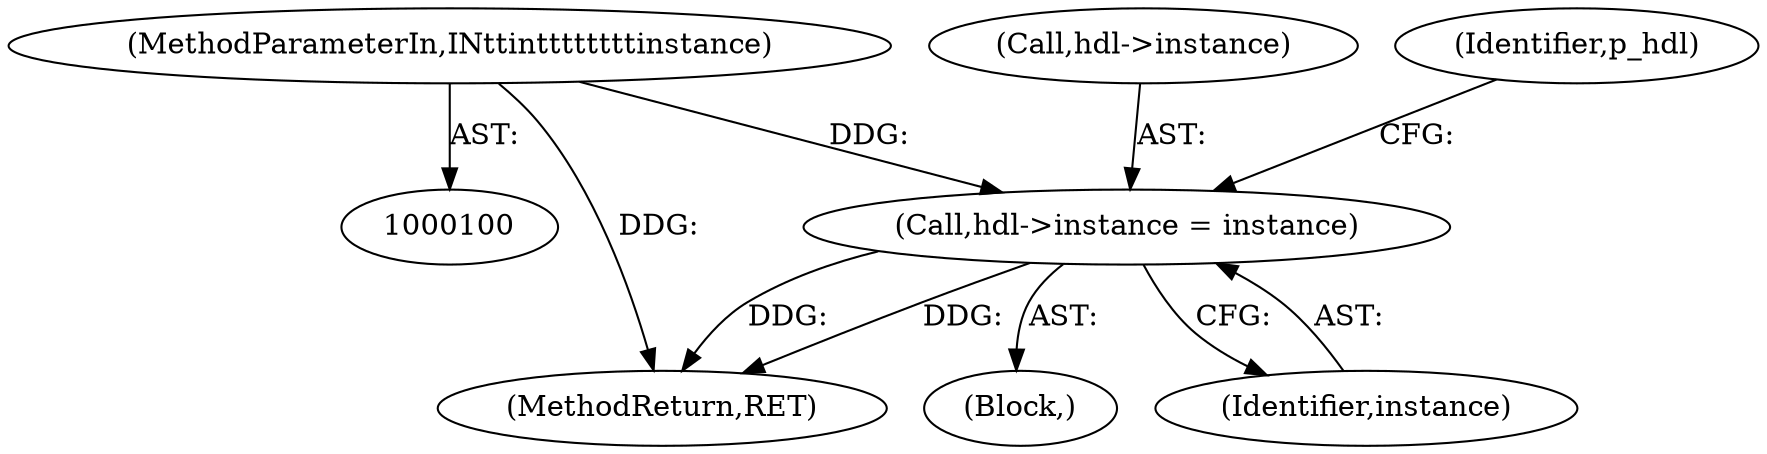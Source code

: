 digraph "0_opa-ff_c5759e7b76f5bf844be6c6641cc1b356bbc83869_2@pointer" {
"1000125" [label="(Call,hdl->instance = instance)"];
"1000102" [label="(MethodParameterIn,IN\t\tint\t\t\t\t\t\t\tinstance)"];
"1000180" [label="(MethodReturn,RET)"];
"1000105" [label="(Block,)"];
"1000102" [label="(MethodParameterIn,IN\t\tint\t\t\t\t\t\t\tinstance)"];
"1000126" [label="(Call,hdl->instance)"];
"1000125" [label="(Call,hdl->instance = instance)"];
"1000129" [label="(Identifier,instance)"];
"1000132" [label="(Identifier,p_hdl)"];
"1000125" -> "1000105"  [label="AST: "];
"1000125" -> "1000129"  [label="CFG: "];
"1000126" -> "1000125"  [label="AST: "];
"1000129" -> "1000125"  [label="AST: "];
"1000132" -> "1000125"  [label="CFG: "];
"1000125" -> "1000180"  [label="DDG: "];
"1000125" -> "1000180"  [label="DDG: "];
"1000102" -> "1000125"  [label="DDG: "];
"1000102" -> "1000100"  [label="AST: "];
"1000102" -> "1000180"  [label="DDG: "];
}
